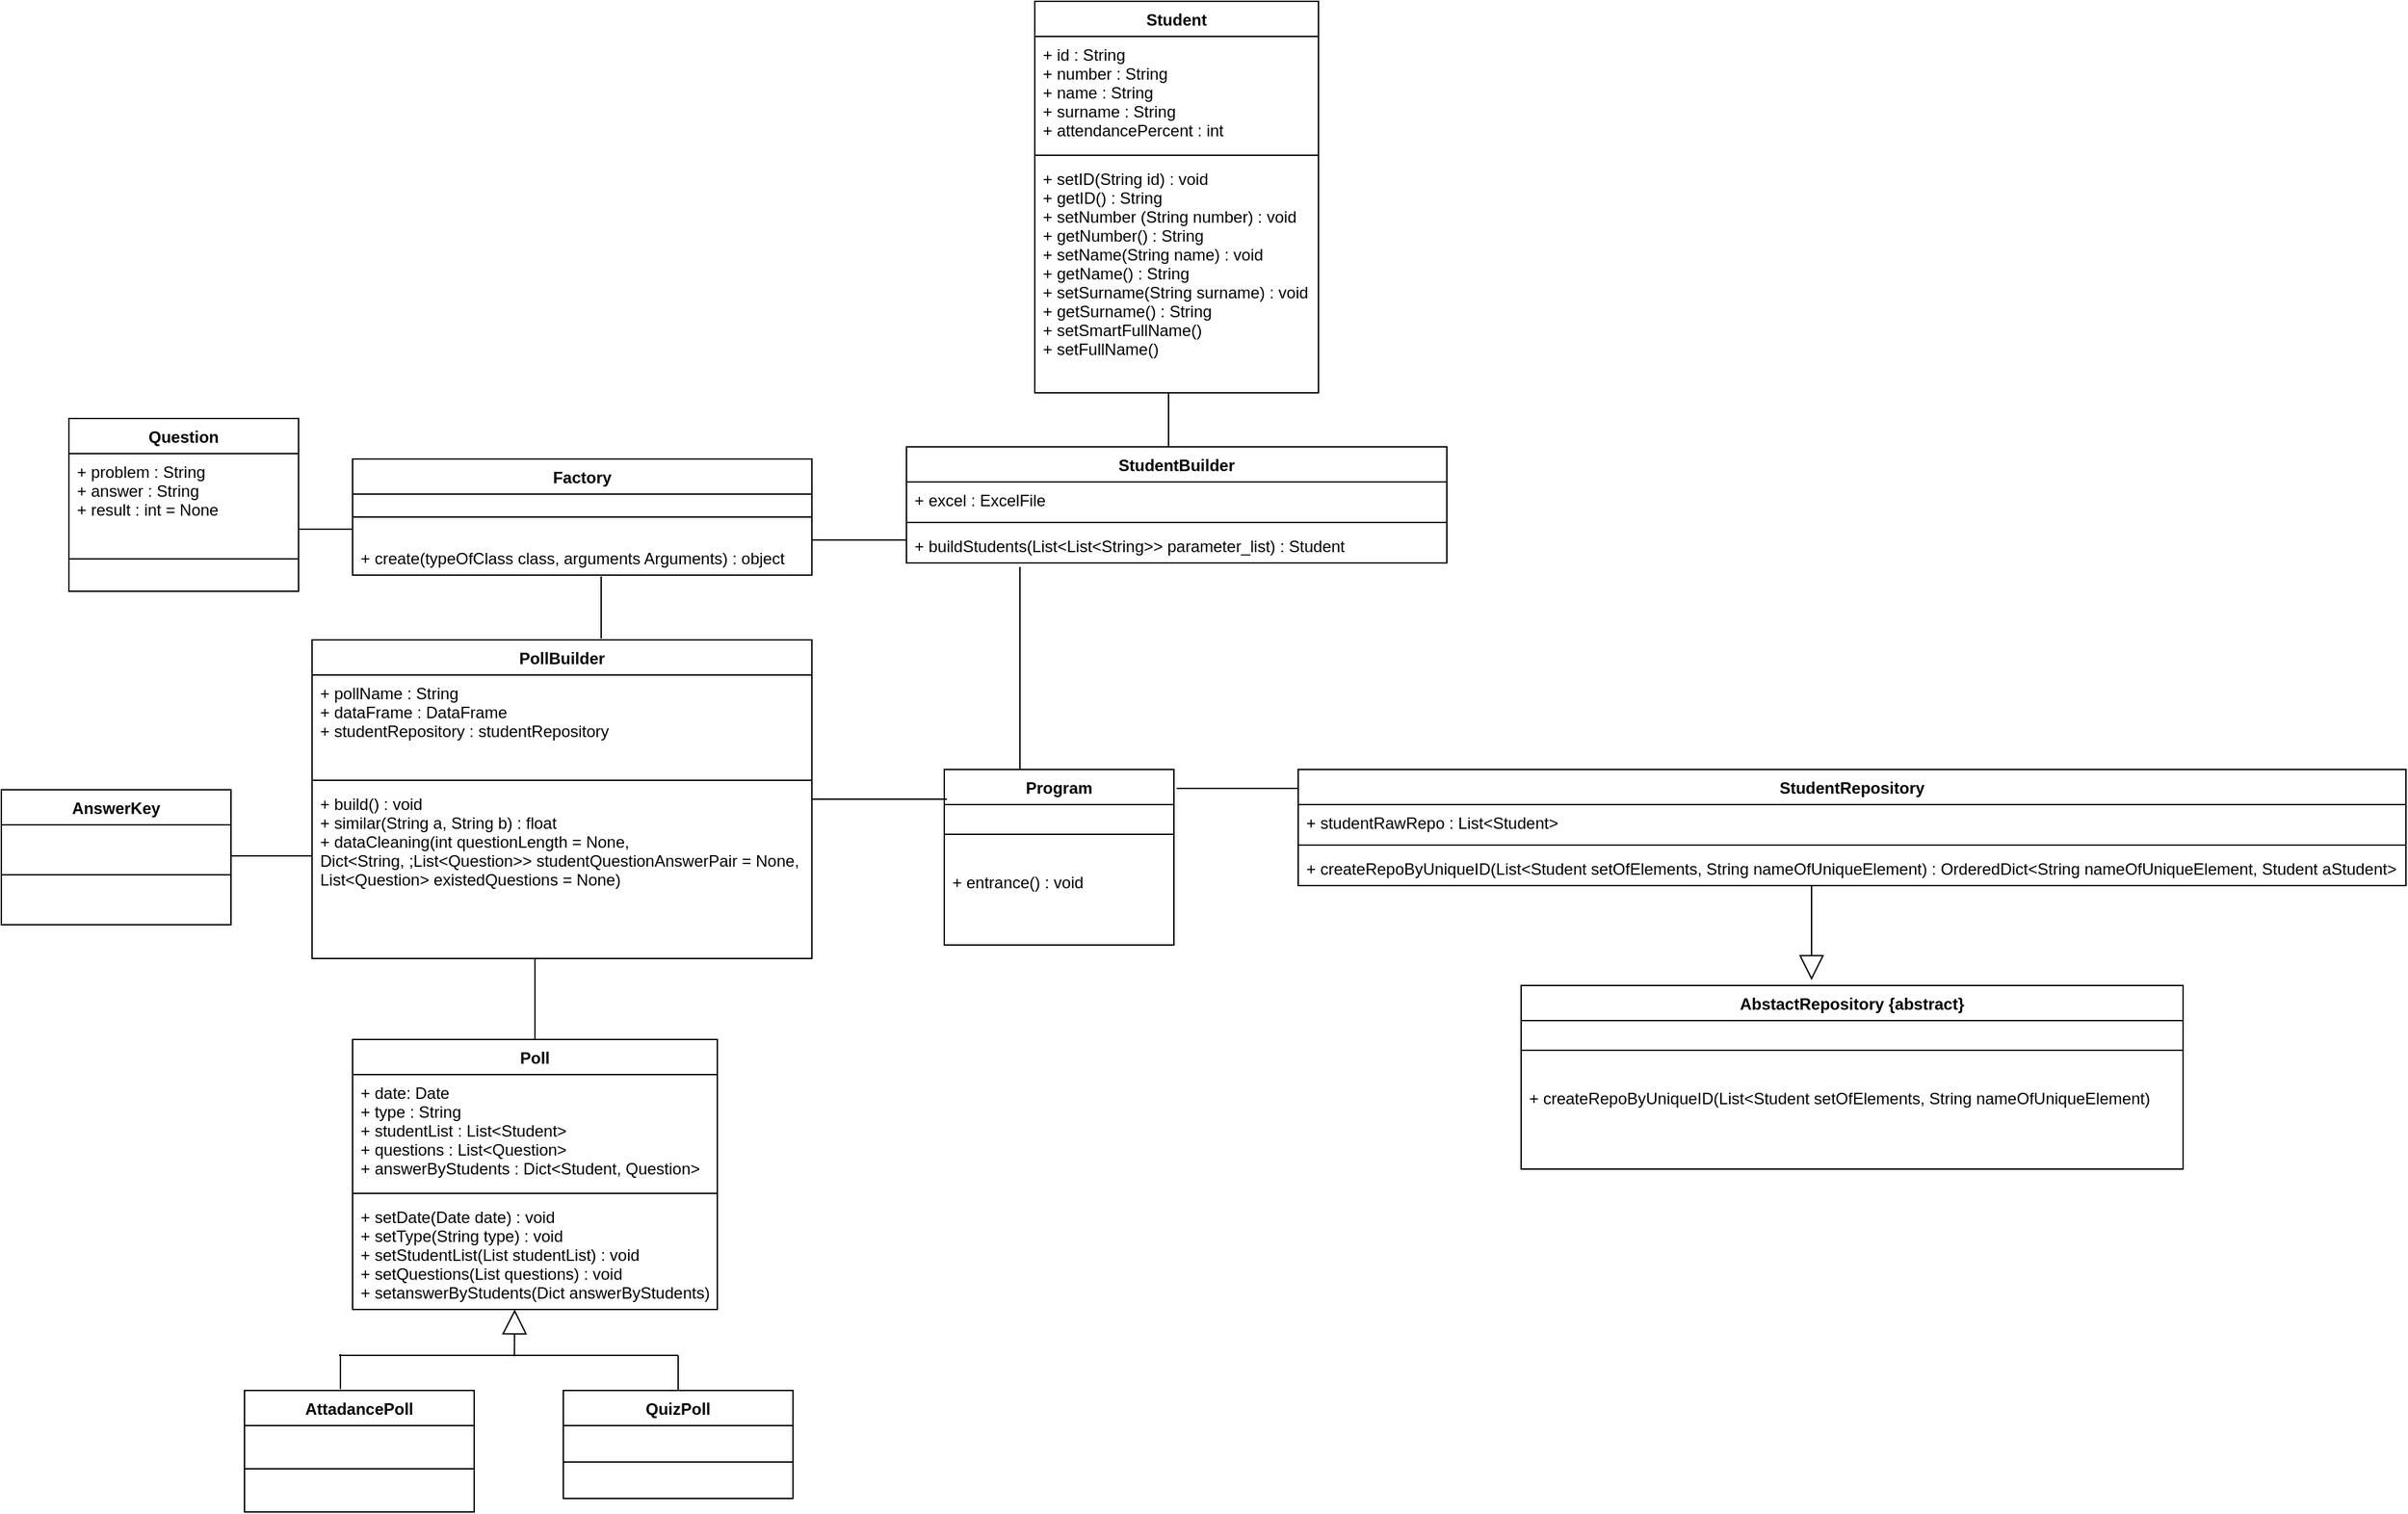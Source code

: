 <mxfile version="14.1.7" type="device"><diagram id="g1gwV1AYUA2r5EK0AkUI" name="Page-1"><mxGraphModel dx="3061" dy="1947" grid="1" gridSize="10" guides="1" tooltips="1" connect="1" arrows="1" fold="1" page="1" pageScale="1" pageWidth="1169" pageHeight="827" math="0" shadow="0"><root><mxCell id="0"/><mxCell id="1" parent="0"/><mxCell id="yvDuJRzr7SlwuOZJe46Z-2" value="PollBuilder" style="swimlane;fontStyle=1;align=center;verticalAlign=top;childLayout=stackLayout;horizontal=1;startSize=26;horizontalStack=0;resizeParent=1;resizeParentMax=0;resizeLast=0;collapsible=1;marginBottom=0;" vertex="1" parent="1"><mxGeometry x="90" y="214" width="370" height="236" as="geometry"/></mxCell><mxCell id="yvDuJRzr7SlwuOZJe46Z-3" value="+ pollName : String&#10;+ dataFrame : DataFrame&#10;+ studentRepository : studentRepository" style="text;strokeColor=none;fillColor=none;align=left;verticalAlign=top;spacingLeft=4;spacingRight=4;overflow=hidden;rotatable=0;points=[[0,0.5],[1,0.5]];portConstraint=eastwest;" vertex="1" parent="yvDuJRzr7SlwuOZJe46Z-2"><mxGeometry y="26" width="370" height="74" as="geometry"/></mxCell><mxCell id="yvDuJRzr7SlwuOZJe46Z-4" value="" style="line;strokeWidth=1;fillColor=none;align=left;verticalAlign=middle;spacingTop=-1;spacingLeft=3;spacingRight=3;rotatable=0;labelPosition=right;points=[];portConstraint=eastwest;" vertex="1" parent="yvDuJRzr7SlwuOZJe46Z-2"><mxGeometry y="100" width="370" height="8" as="geometry"/></mxCell><mxCell id="yvDuJRzr7SlwuOZJe46Z-5" value="+ build() : void&#10;+ similar(String a, String b) : float&#10;+ dataCleaning(int questionLength = None, &#10;Dict&lt;String, ;List&lt;Question&gt;&gt; studentQuestionAnswerPair = None, &#10;List&lt;Question&gt; existedQuestions = None) " style="text;strokeColor=none;fillColor=none;align=left;verticalAlign=top;spacingLeft=4;spacingRight=4;overflow=hidden;rotatable=0;points=[[0,0.5],[1,0.5]];portConstraint=eastwest;" vertex="1" parent="yvDuJRzr7SlwuOZJe46Z-2"><mxGeometry y="108" width="370" height="128" as="geometry"/></mxCell><mxCell id="yvDuJRzr7SlwuOZJe46Z-10" value="StudentBuilder" style="swimlane;fontStyle=1;align=center;verticalAlign=top;childLayout=stackLayout;horizontal=1;startSize=26;horizontalStack=0;resizeParent=1;resizeParentMax=0;resizeLast=0;collapsible=1;marginBottom=0;" vertex="1" parent="1"><mxGeometry x="530" y="71" width="400" height="86" as="geometry"/></mxCell><mxCell id="yvDuJRzr7SlwuOZJe46Z-11" value="+ excel : ExcelFile" style="text;strokeColor=none;fillColor=none;align=left;verticalAlign=top;spacingLeft=4;spacingRight=4;overflow=hidden;rotatable=0;points=[[0,0.5],[1,0.5]];portConstraint=eastwest;" vertex="1" parent="yvDuJRzr7SlwuOZJe46Z-10"><mxGeometry y="26" width="400" height="26" as="geometry"/></mxCell><mxCell id="yvDuJRzr7SlwuOZJe46Z-12" value="" style="line;strokeWidth=1;fillColor=none;align=left;verticalAlign=middle;spacingTop=-1;spacingLeft=3;spacingRight=3;rotatable=0;labelPosition=right;points=[];portConstraint=eastwest;" vertex="1" parent="yvDuJRzr7SlwuOZJe46Z-10"><mxGeometry y="52" width="400" height="8" as="geometry"/></mxCell><mxCell id="yvDuJRzr7SlwuOZJe46Z-13" value="+ buildStudents(List&lt;List&lt;String&gt;&gt; parameter_list) : Student " style="text;strokeColor=none;fillColor=none;align=left;verticalAlign=top;spacingLeft=4;spacingRight=4;overflow=hidden;rotatable=0;points=[[0,0.5],[1,0.5]];portConstraint=eastwest;" vertex="1" parent="yvDuJRzr7SlwuOZJe46Z-10"><mxGeometry y="60" width="400" height="26" as="geometry"/></mxCell><mxCell id="yvDuJRzr7SlwuOZJe46Z-14" value="Factory" style="swimlane;fontStyle=1;align=center;verticalAlign=top;childLayout=stackLayout;horizontal=1;startSize=26;horizontalStack=0;resizeParent=1;resizeParentMax=0;resizeLast=0;collapsible=1;marginBottom=0;" vertex="1" parent="1"><mxGeometry x="120" y="80" width="340" height="86" as="geometry"/></mxCell><mxCell id="yvDuJRzr7SlwuOZJe46Z-16" value="" style="line;strokeWidth=1;fillColor=none;align=left;verticalAlign=middle;spacingTop=-1;spacingLeft=3;spacingRight=3;rotatable=0;labelPosition=right;points=[];portConstraint=eastwest;" vertex="1" parent="yvDuJRzr7SlwuOZJe46Z-14"><mxGeometry y="26" width="340" height="34" as="geometry"/></mxCell><mxCell id="yvDuJRzr7SlwuOZJe46Z-17" value="+ create(typeOfClass class, arguments Arguments) : object" style="text;strokeColor=none;fillColor=none;align=left;verticalAlign=top;spacingLeft=4;spacingRight=4;overflow=hidden;rotatable=0;points=[[0,0.5],[1,0.5]];portConstraint=eastwest;" vertex="1" parent="yvDuJRzr7SlwuOZJe46Z-14"><mxGeometry y="60" width="340" height="26" as="geometry"/></mxCell><mxCell id="yvDuJRzr7SlwuOZJe46Z-19" value="AnswerKey" style="swimlane;fontStyle=1;align=center;verticalAlign=top;childLayout=stackLayout;horizontal=1;startSize=26;horizontalStack=0;resizeParent=1;resizeParentMax=0;resizeLast=0;collapsible=1;marginBottom=0;" vertex="1" parent="1"><mxGeometry x="-140" y="325" width="170" height="100" as="geometry"/></mxCell><mxCell id="yvDuJRzr7SlwuOZJe46Z-21" value="" style="line;strokeWidth=1;fillColor=none;align=left;verticalAlign=middle;spacingTop=-1;spacingLeft=3;spacingRight=3;rotatable=0;labelPosition=right;points=[];portConstraint=eastwest;" vertex="1" parent="yvDuJRzr7SlwuOZJe46Z-19"><mxGeometry y="26" width="170" height="74" as="geometry"/></mxCell><mxCell id="yvDuJRzr7SlwuOZJe46Z-23" value="AttadancePoll" style="swimlane;fontStyle=1;align=center;verticalAlign=top;childLayout=stackLayout;horizontal=1;startSize=26;horizontalStack=0;resizeParent=1;resizeParentMax=0;resizeLast=0;collapsible=1;marginBottom=0;" vertex="1" parent="1"><mxGeometry x="40" y="770" width="170" height="90" as="geometry"/></mxCell><mxCell id="yvDuJRzr7SlwuOZJe46Z-25" value="" style="line;strokeWidth=1;fillColor=none;align=left;verticalAlign=middle;spacingTop=-1;spacingLeft=3;spacingRight=3;rotatable=0;labelPosition=right;points=[];portConstraint=eastwest;" vertex="1" parent="yvDuJRzr7SlwuOZJe46Z-23"><mxGeometry y="26" width="170" height="64" as="geometry"/></mxCell><mxCell id="yvDuJRzr7SlwuOZJe46Z-27" value="Poll" style="swimlane;fontStyle=1;align=center;verticalAlign=top;childLayout=stackLayout;horizontal=1;startSize=26;horizontalStack=0;resizeParent=1;resizeParentMax=0;resizeLast=0;collapsible=1;marginBottom=0;" vertex="1" parent="1"><mxGeometry x="120" y="510" width="270" height="200" as="geometry"/></mxCell><mxCell id="yvDuJRzr7SlwuOZJe46Z-28" value="+ date: Date&#10;+ type : String&#10;+ studentList : List&lt;Student&gt;&#10;+ questions : List&lt;Question&gt;&#10;+ answerByStudents : Dict&lt;Student, Question&gt;" style="text;strokeColor=none;fillColor=none;align=left;verticalAlign=top;spacingLeft=4;spacingRight=4;overflow=hidden;rotatable=0;points=[[0,0.5],[1,0.5]];portConstraint=eastwest;" vertex="1" parent="yvDuJRzr7SlwuOZJe46Z-27"><mxGeometry y="26" width="270" height="84" as="geometry"/></mxCell><mxCell id="yvDuJRzr7SlwuOZJe46Z-29" value="" style="line;strokeWidth=1;fillColor=none;align=left;verticalAlign=middle;spacingTop=-1;spacingLeft=3;spacingRight=3;rotatable=0;labelPosition=right;points=[];portConstraint=eastwest;" vertex="1" parent="yvDuJRzr7SlwuOZJe46Z-27"><mxGeometry y="110" width="270" height="8" as="geometry"/></mxCell><mxCell id="yvDuJRzr7SlwuOZJe46Z-30" value="+ setDate(Date date) : void&#10;+ setType(String type) : void&#10;+ setStudentList(List studentList) : void&#10;+ setQuestions(List questions) : void&#10;+ setanswerByStudents(Dict answerByStudents) : void " style="text;strokeColor=none;fillColor=none;align=left;verticalAlign=top;spacingLeft=4;spacingRight=4;overflow=hidden;rotatable=0;points=[[0,0.5],[1,0.5]];portConstraint=eastwest;" vertex="1" parent="yvDuJRzr7SlwuOZJe46Z-27"><mxGeometry y="118" width="270" height="82" as="geometry"/></mxCell><mxCell id="yvDuJRzr7SlwuOZJe46Z-31" value="Question" style="swimlane;fontStyle=1;align=center;verticalAlign=top;childLayout=stackLayout;horizontal=1;startSize=26;horizontalStack=0;resizeParent=1;resizeParentMax=0;resizeLast=0;collapsible=1;marginBottom=0;" vertex="1" parent="1"><mxGeometry x="-90" y="50" width="170" height="128" as="geometry"/></mxCell><mxCell id="yvDuJRzr7SlwuOZJe46Z-32" value="+ problem : String&#10;+ answer : String&#10;+ result : int = None" style="text;strokeColor=none;fillColor=none;align=left;verticalAlign=top;spacingLeft=4;spacingRight=4;overflow=hidden;rotatable=0;points=[[0,0.5],[1,0.5]];portConstraint=eastwest;" vertex="1" parent="yvDuJRzr7SlwuOZJe46Z-31"><mxGeometry y="26" width="170" height="54" as="geometry"/></mxCell><mxCell id="yvDuJRzr7SlwuOZJe46Z-33" value="" style="line;strokeWidth=1;fillColor=none;align=left;verticalAlign=middle;spacingTop=-1;spacingLeft=3;spacingRight=3;rotatable=0;labelPosition=right;points=[];portConstraint=eastwest;" vertex="1" parent="yvDuJRzr7SlwuOZJe46Z-31"><mxGeometry y="80" width="170" height="48" as="geometry"/></mxCell><mxCell id="yvDuJRzr7SlwuOZJe46Z-35" value="QuizPoll" style="swimlane;fontStyle=1;align=center;verticalAlign=top;childLayout=stackLayout;horizontal=1;startSize=26;horizontalStack=0;resizeParent=1;resizeParentMax=0;resizeLast=0;collapsible=1;marginBottom=0;" vertex="1" parent="1"><mxGeometry x="276" y="770" width="170" height="80" as="geometry"/></mxCell><mxCell id="yvDuJRzr7SlwuOZJe46Z-37" value="" style="line;strokeWidth=1;fillColor=none;align=left;verticalAlign=middle;spacingTop=-1;spacingLeft=3;spacingRight=3;rotatable=0;labelPosition=right;points=[];portConstraint=eastwest;" vertex="1" parent="yvDuJRzr7SlwuOZJe46Z-35"><mxGeometry y="26" width="170" height="54" as="geometry"/></mxCell><mxCell id="yvDuJRzr7SlwuOZJe46Z-39" value="Student" style="swimlane;fontStyle=1;align=center;verticalAlign=top;childLayout=stackLayout;horizontal=1;startSize=26;horizontalStack=0;resizeParent=1;resizeParentMax=0;resizeLast=0;collapsible=1;marginBottom=0;" vertex="1" parent="1"><mxGeometry x="625" y="-259" width="210" height="290" as="geometry"/></mxCell><mxCell id="yvDuJRzr7SlwuOZJe46Z-40" value="+ id : String&#10;+ number : String&#10;+ name : String&#10;+ surname : String&#10;+ attendancePercent : int" style="text;strokeColor=none;fillColor=none;align=left;verticalAlign=top;spacingLeft=4;spacingRight=4;overflow=hidden;rotatable=0;points=[[0,0.5],[1,0.5]];portConstraint=eastwest;" vertex="1" parent="yvDuJRzr7SlwuOZJe46Z-39"><mxGeometry y="26" width="210" height="84" as="geometry"/></mxCell><mxCell id="yvDuJRzr7SlwuOZJe46Z-41" value="" style="line;strokeWidth=1;fillColor=none;align=left;verticalAlign=middle;spacingTop=-1;spacingLeft=3;spacingRight=3;rotatable=0;labelPosition=right;points=[];portConstraint=eastwest;" vertex="1" parent="yvDuJRzr7SlwuOZJe46Z-39"><mxGeometry y="110" width="210" height="8" as="geometry"/></mxCell><mxCell id="yvDuJRzr7SlwuOZJe46Z-42" value="+ setID(String id) : void&#10;+ getID() : String&#10;+ setNumber (String number) : void&#10;+ getNumber() : String&#10;+ setName(String name) : void&#10;+ getName() : String&#10;+ setSurname(String surname) : void&#10;+ getSurname() : String&#10;+ setSmartFullName()&#10;+ setFullName()&#10; &#10;  " style="text;strokeColor=none;fillColor=none;align=left;verticalAlign=top;spacingLeft=4;spacingRight=4;overflow=hidden;rotatable=0;points=[[0,0.5],[1,0.5]];portConstraint=eastwest;" vertex="1" parent="yvDuJRzr7SlwuOZJe46Z-39"><mxGeometry y="118" width="210" height="172" as="geometry"/></mxCell><mxCell id="yvDuJRzr7SlwuOZJe46Z-43" value="StudentRepository" style="swimlane;fontStyle=1;align=center;verticalAlign=top;childLayout=stackLayout;horizontal=1;startSize=26;horizontalStack=0;resizeParent=1;resizeParentMax=0;resizeLast=0;collapsible=1;marginBottom=0;" vertex="1" parent="1"><mxGeometry x="820" y="310" width="820" height="86" as="geometry"/></mxCell><mxCell id="yvDuJRzr7SlwuOZJe46Z-44" value="+ studentRawRepo : List&lt;Student&gt;" style="text;strokeColor=none;fillColor=none;align=left;verticalAlign=top;spacingLeft=4;spacingRight=4;overflow=hidden;rotatable=0;points=[[0,0.5],[1,0.5]];portConstraint=eastwest;" vertex="1" parent="yvDuJRzr7SlwuOZJe46Z-43"><mxGeometry y="26" width="820" height="26" as="geometry"/></mxCell><mxCell id="yvDuJRzr7SlwuOZJe46Z-45" value="" style="line;strokeWidth=1;fillColor=none;align=left;verticalAlign=middle;spacingTop=-1;spacingLeft=3;spacingRight=3;rotatable=0;labelPosition=right;points=[];portConstraint=eastwest;" vertex="1" parent="yvDuJRzr7SlwuOZJe46Z-43"><mxGeometry y="52" width="820" height="8" as="geometry"/></mxCell><mxCell id="yvDuJRzr7SlwuOZJe46Z-46" value="+ createRepoByUniqueID(List&lt;Student setOfElements, String nameOfUniqueElement) : OrderedDict&lt;String nameOfUniqueElement, Student aStudent&gt;" style="text;strokeColor=none;fillColor=none;align=left;verticalAlign=top;spacingLeft=4;spacingRight=4;overflow=hidden;rotatable=0;points=[[0,0.5],[1,0.5]];portConstraint=eastwest;" vertex="1" parent="yvDuJRzr7SlwuOZJe46Z-43"><mxGeometry y="60" width="820" height="26" as="geometry"/></mxCell><mxCell id="yvDuJRzr7SlwuOZJe46Z-47" value="Program" style="swimlane;fontStyle=1;align=center;verticalAlign=top;childLayout=stackLayout;horizontal=1;startSize=26;horizontalStack=0;resizeParent=1;resizeParentMax=0;resizeLast=0;collapsible=1;marginBottom=0;" vertex="1" parent="1"><mxGeometry x="558" y="310" width="170" height="130" as="geometry"/></mxCell><mxCell id="yvDuJRzr7SlwuOZJe46Z-49" value="" style="line;strokeWidth=1;fillColor=none;align=left;verticalAlign=middle;spacingTop=-1;spacingLeft=3;spacingRight=3;rotatable=0;labelPosition=right;points=[];portConstraint=eastwest;" vertex="1" parent="yvDuJRzr7SlwuOZJe46Z-47"><mxGeometry y="26" width="170" height="44" as="geometry"/></mxCell><mxCell id="yvDuJRzr7SlwuOZJe46Z-50" value="+ entrance() : void" style="text;strokeColor=none;fillColor=none;align=left;verticalAlign=top;spacingLeft=4;spacingRight=4;overflow=hidden;rotatable=0;points=[[0,0.5],[1,0.5]];portConstraint=eastwest;" vertex="1" parent="yvDuJRzr7SlwuOZJe46Z-47"><mxGeometry y="70" width="170" height="60" as="geometry"/></mxCell><mxCell id="yvDuJRzr7SlwuOZJe46Z-51" value="AbstactRepository {abstract}" style="swimlane;fontStyle=1;align=center;verticalAlign=top;childLayout=stackLayout;horizontal=1;startSize=26;horizontalStack=0;resizeParent=1;resizeParentMax=0;resizeLast=0;collapsible=1;marginBottom=0;" vertex="1" parent="1"><mxGeometry x="985" y="470" width="490" height="136" as="geometry"/></mxCell><mxCell id="yvDuJRzr7SlwuOZJe46Z-53" value="" style="line;strokeWidth=1;fillColor=none;align=left;verticalAlign=middle;spacingTop=-1;spacingLeft=3;spacingRight=3;rotatable=0;labelPosition=right;points=[];portConstraint=eastwest;" vertex="1" parent="yvDuJRzr7SlwuOZJe46Z-51"><mxGeometry y="26" width="490" height="44" as="geometry"/></mxCell><mxCell id="yvDuJRzr7SlwuOZJe46Z-54" value="+ createRepoByUniqueID(List&lt;Student setOfElements, String nameOfUniqueElement) " style="text;strokeColor=none;fillColor=none;align=left;verticalAlign=top;spacingLeft=4;spacingRight=4;overflow=hidden;rotatable=0;points=[[0,0.5],[1,0.5]];portConstraint=eastwest;" vertex="1" parent="yvDuJRzr7SlwuOZJe46Z-51"><mxGeometry y="70" width="490" height="66" as="geometry"/></mxCell><mxCell id="yvDuJRzr7SlwuOZJe46Z-55" value="" style="line;strokeWidth=1;fillColor=none;align=left;verticalAlign=middle;spacingTop=-1;spacingLeft=3;spacingRight=3;rotatable=0;labelPosition=right;points=[];portConstraint=eastwest;direction=south;" vertex="1" parent="1"><mxGeometry x="80" y="743" width="62" height="26" as="geometry"/></mxCell><mxCell id="yvDuJRzr7SlwuOZJe46Z-56" value="" style="line;strokeWidth=1;fillColor=none;align=left;verticalAlign=middle;spacingTop=-1;spacingLeft=3;spacingRight=3;rotatable=0;labelPosition=right;points=[];portConstraint=eastwest;direction=south;" vertex="1" parent="1"><mxGeometry x="330" y="744" width="62" height="26" as="geometry"/></mxCell><mxCell id="yvDuJRzr7SlwuOZJe46Z-58" value="" style="line;strokeWidth=1;fillColor=none;align=left;verticalAlign=middle;spacingTop=-1;spacingLeft=3;spacingRight=3;rotatable=0;labelPosition=right;points=[];portConstraint=eastwest;" vertex="1" parent="1"><mxGeometry x="110" y="740" width="251" height="8" as="geometry"/></mxCell><mxCell id="yvDuJRzr7SlwuOZJe46Z-59" value="" style="line;strokeWidth=1;fillColor=none;align=left;verticalAlign=middle;spacingTop=-1;spacingLeft=3;spacingRight=3;rotatable=0;labelPosition=right;points=[];portConstraint=eastwest;" vertex="1" parent="1"><mxGeometry x="730" y="320" width="90" height="8" as="geometry"/></mxCell><mxCell id="yvDuJRzr7SlwuOZJe46Z-64" value="" style="endArrow=block;endSize=16;endFill=0;html=1;" edge="1" parent="1"><mxGeometry width="160" relative="1" as="geometry"><mxPoint x="1200" y="396" as="sourcePoint"/><mxPoint x="1200" y="466" as="targetPoint"/></mxGeometry></mxCell><mxCell id="yvDuJRzr7SlwuOZJe46Z-65" value="" style="endArrow=block;endSize=16;endFill=0;html=1;exitX=0.517;exitY=0.574;exitDx=0;exitDy=0;exitPerimeter=0;" edge="1" parent="1" source="yvDuJRzr7SlwuOZJe46Z-58"><mxGeometry x="-0.875" y="-250" width="160" relative="1" as="geometry"><mxPoint x="240" y="710" as="sourcePoint"/><mxPoint x="240" y="710" as="targetPoint"/><mxPoint y="-1" as="offset"/></mxGeometry></mxCell><mxCell id="yvDuJRzr7SlwuOZJe46Z-66" value="" style="line;strokeWidth=1;fillColor=none;align=left;verticalAlign=middle;spacingTop=-1;spacingLeft=3;spacingRight=3;rotatable=0;labelPosition=right;points=[];portConstraint=eastwest;" vertex="1" parent="1"><mxGeometry x="460" y="328" width="100" height="8" as="geometry"/></mxCell><mxCell id="yvDuJRzr7SlwuOZJe46Z-67" value="" style="line;strokeWidth=1;fillColor=none;align=left;verticalAlign=middle;spacingTop=-1;spacingLeft=3;spacingRight=3;rotatable=0;labelPosition=right;points=[];portConstraint=eastwest;direction=south;" vertex="1" parent="1"><mxGeometry x="610" y="160" width="8" height="150" as="geometry"/></mxCell><mxCell id="yvDuJRzr7SlwuOZJe46Z-69" value="" style="line;strokeWidth=1;fillColor=none;align=left;verticalAlign=middle;spacingTop=-1;spacingLeft=3;spacingRight=3;rotatable=0;labelPosition=right;points=[];portConstraint=eastwest;" vertex="1" parent="1"><mxGeometry x="460" y="136" width="70" height="8" as="geometry"/></mxCell><mxCell id="yvDuJRzr7SlwuOZJe46Z-70" value="" style="line;strokeWidth=1;fillColor=none;align=left;verticalAlign=middle;spacingTop=-1;spacingLeft=3;spacingRight=3;rotatable=0;labelPosition=right;points=[];portConstraint=eastwest;direction=south;" vertex="1" parent="1"><mxGeometry x="300" y="167" width="8" height="46" as="geometry"/></mxCell><mxCell id="yvDuJRzr7SlwuOZJe46Z-71" value="" style="line;strokeWidth=1;fillColor=none;align=left;verticalAlign=middle;spacingTop=-1;spacingLeft=3;spacingRight=3;rotatable=0;labelPosition=right;points=[];portConstraint=eastwest;direction=south;" vertex="1" parent="1"><mxGeometry x="251" y="450" width="8" height="60" as="geometry"/></mxCell><mxCell id="yvDuJRzr7SlwuOZJe46Z-72" value="" style="line;strokeWidth=1;fillColor=none;align=left;verticalAlign=middle;spacingTop=-1;spacingLeft=3;spacingRight=3;rotatable=0;labelPosition=right;points=[];portConstraint=eastwest;" vertex="1" parent="1"><mxGeometry x="30" y="370" width="60" height="8" as="geometry"/></mxCell><mxCell id="yvDuJRzr7SlwuOZJe46Z-73" value="" style="line;strokeWidth=1;fillColor=none;align=left;verticalAlign=middle;spacingTop=-1;spacingLeft=3;spacingRight=3;rotatable=0;labelPosition=right;points=[];portConstraint=eastwest;direction=south;" vertex="1" parent="1"><mxGeometry x="720" y="31" width="8" height="40" as="geometry"/></mxCell><mxCell id="yvDuJRzr7SlwuOZJe46Z-74" value="" style="line;strokeWidth=1;fillColor=none;align=left;verticalAlign=middle;spacingTop=-1;spacingLeft=3;spacingRight=3;rotatable=0;labelPosition=right;points=[];portConstraint=eastwest;" vertex="1" parent="1"><mxGeometry x="80" y="128" width="40" height="8" as="geometry"/></mxCell></root></mxGraphModel></diagram></mxfile>